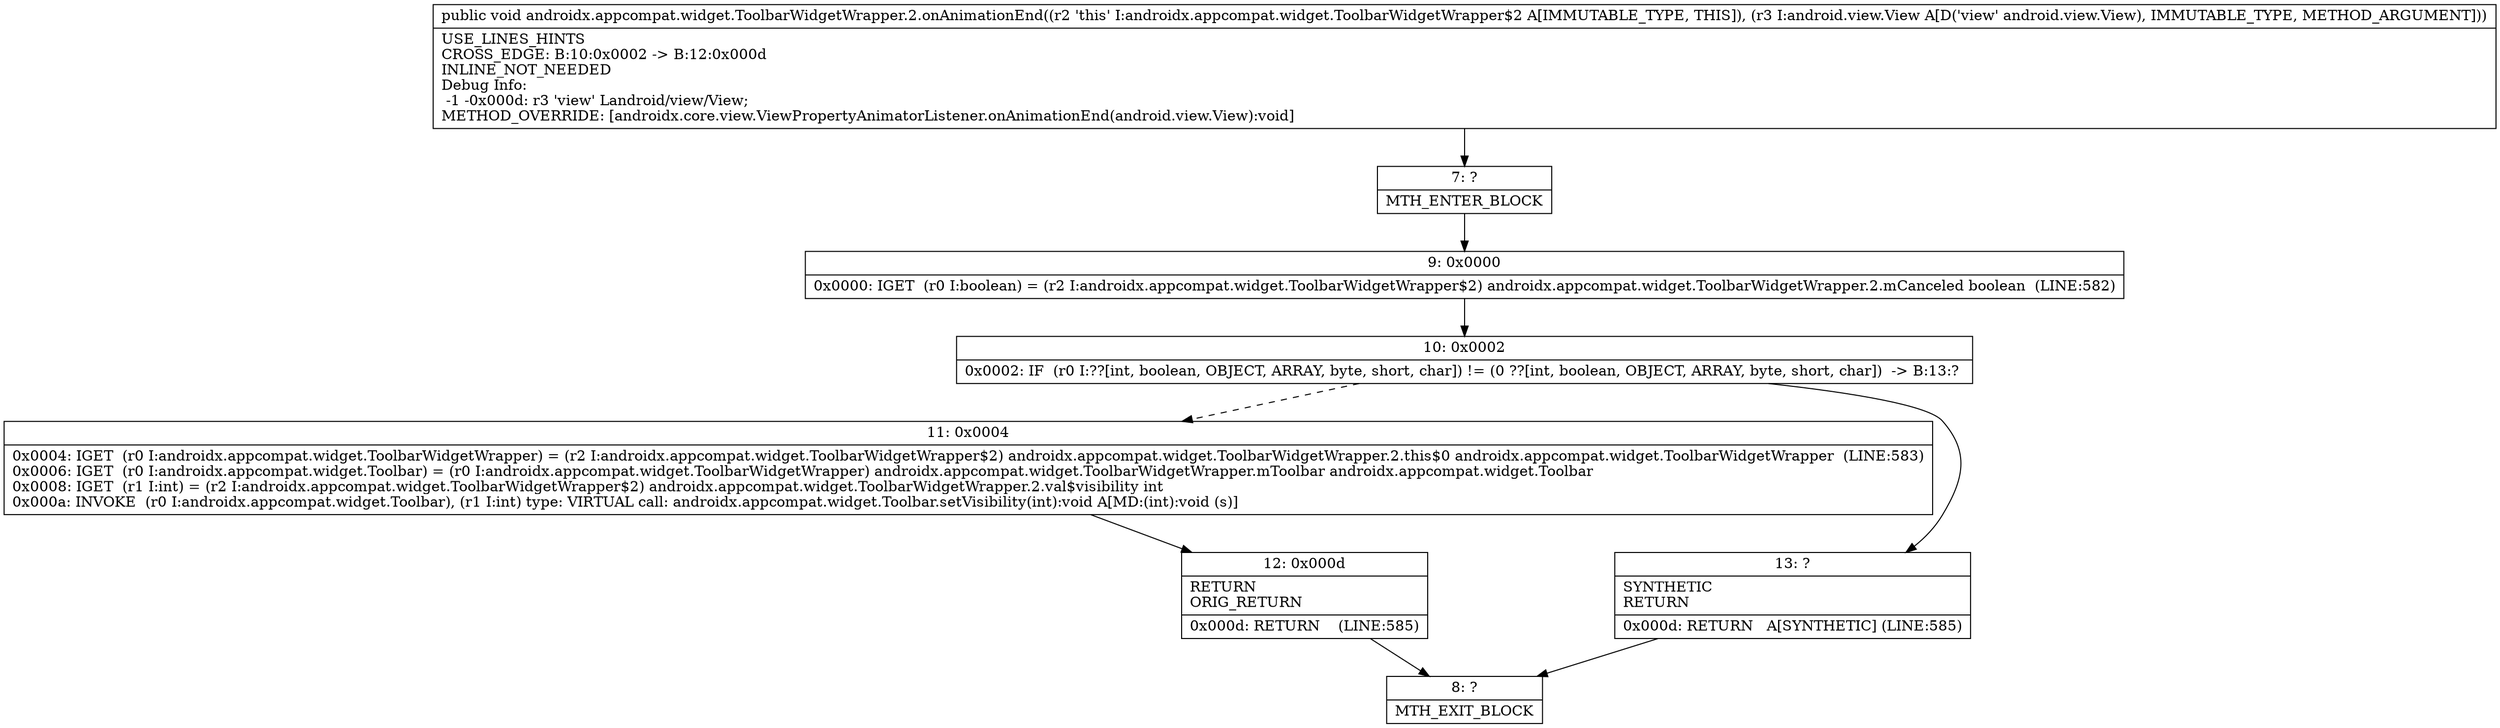 digraph "CFG forandroidx.appcompat.widget.ToolbarWidgetWrapper.2.onAnimationEnd(Landroid\/view\/View;)V" {
Node_7 [shape=record,label="{7\:\ ?|MTH_ENTER_BLOCK\l}"];
Node_9 [shape=record,label="{9\:\ 0x0000|0x0000: IGET  (r0 I:boolean) = (r2 I:androidx.appcompat.widget.ToolbarWidgetWrapper$2) androidx.appcompat.widget.ToolbarWidgetWrapper.2.mCanceled boolean  (LINE:582)\l}"];
Node_10 [shape=record,label="{10\:\ 0x0002|0x0002: IF  (r0 I:??[int, boolean, OBJECT, ARRAY, byte, short, char]) != (0 ??[int, boolean, OBJECT, ARRAY, byte, short, char])  \-\> B:13:? \l}"];
Node_11 [shape=record,label="{11\:\ 0x0004|0x0004: IGET  (r0 I:androidx.appcompat.widget.ToolbarWidgetWrapper) = (r2 I:androidx.appcompat.widget.ToolbarWidgetWrapper$2) androidx.appcompat.widget.ToolbarWidgetWrapper.2.this$0 androidx.appcompat.widget.ToolbarWidgetWrapper  (LINE:583)\l0x0006: IGET  (r0 I:androidx.appcompat.widget.Toolbar) = (r0 I:androidx.appcompat.widget.ToolbarWidgetWrapper) androidx.appcompat.widget.ToolbarWidgetWrapper.mToolbar androidx.appcompat.widget.Toolbar \l0x0008: IGET  (r1 I:int) = (r2 I:androidx.appcompat.widget.ToolbarWidgetWrapper$2) androidx.appcompat.widget.ToolbarWidgetWrapper.2.val$visibility int \l0x000a: INVOKE  (r0 I:androidx.appcompat.widget.Toolbar), (r1 I:int) type: VIRTUAL call: androidx.appcompat.widget.Toolbar.setVisibility(int):void A[MD:(int):void (s)]\l}"];
Node_12 [shape=record,label="{12\:\ 0x000d|RETURN\lORIG_RETURN\l|0x000d: RETURN    (LINE:585)\l}"];
Node_8 [shape=record,label="{8\:\ ?|MTH_EXIT_BLOCK\l}"];
Node_13 [shape=record,label="{13\:\ ?|SYNTHETIC\lRETURN\l|0x000d: RETURN   A[SYNTHETIC] (LINE:585)\l}"];
MethodNode[shape=record,label="{public void androidx.appcompat.widget.ToolbarWidgetWrapper.2.onAnimationEnd((r2 'this' I:androidx.appcompat.widget.ToolbarWidgetWrapper$2 A[IMMUTABLE_TYPE, THIS]), (r3 I:android.view.View A[D('view' android.view.View), IMMUTABLE_TYPE, METHOD_ARGUMENT]))  | USE_LINES_HINTS\lCROSS_EDGE: B:10:0x0002 \-\> B:12:0x000d\lINLINE_NOT_NEEDED\lDebug Info:\l  \-1 \-0x000d: r3 'view' Landroid\/view\/View;\lMETHOD_OVERRIDE: [androidx.core.view.ViewPropertyAnimatorListener.onAnimationEnd(android.view.View):void]\l}"];
MethodNode -> Node_7;Node_7 -> Node_9;
Node_9 -> Node_10;
Node_10 -> Node_11[style=dashed];
Node_10 -> Node_13;
Node_11 -> Node_12;
Node_12 -> Node_8;
Node_13 -> Node_8;
}

